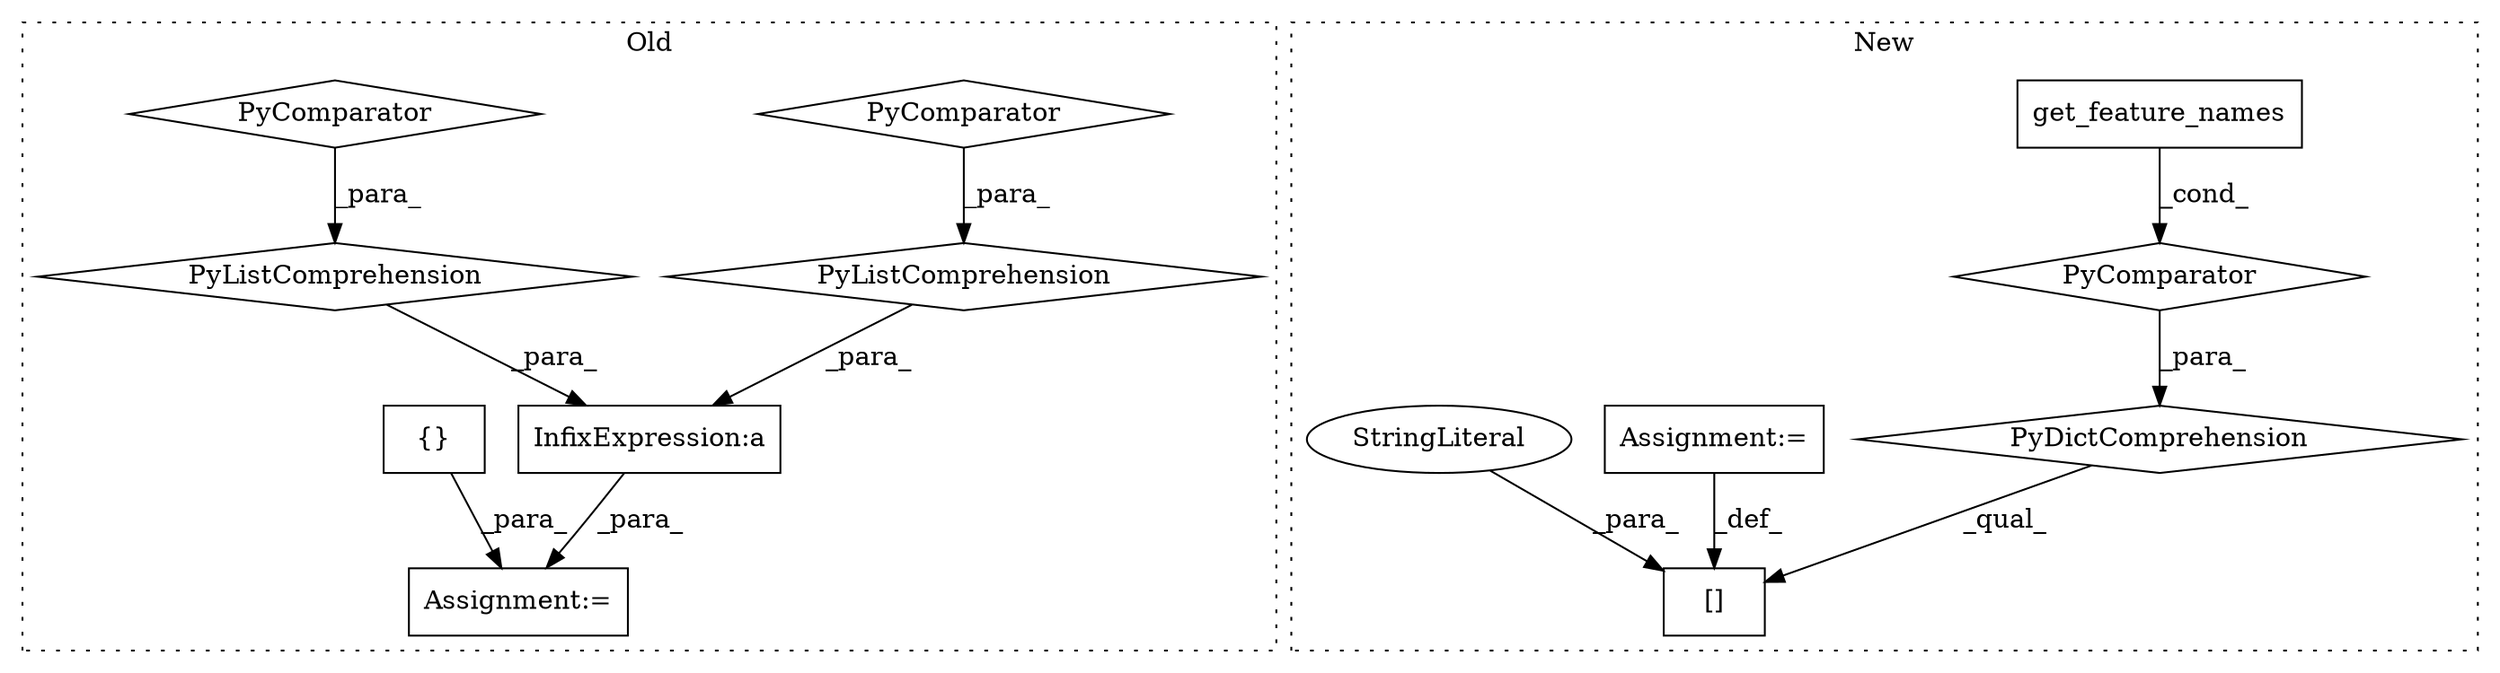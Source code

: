 digraph G {
subgraph cluster0 {
1 [label="PyComparator" a="113" s="2697" l="39" shape="diamond"];
4 [label="InfixExpression:a" a="27" s="2613" l="8" shape="box"];
5 [label="PyComparator" a="113" s="2566" l="39" shape="diamond"];
6 [label="PyListComprehension" a="109" s="2621" l="123" shape="diamond"];
11 [label="Assignment:=" a="7" s="2746" l="2" shape="box"];
12 [label="{}" a="4" s="2757,2769" l="1,1" shape="box"];
13 [label="PyListComprehension" a="109" s="2490" l="123" shape="diamond"];
label = "Old";
style="dotted";
}
subgraph cluster1 {
2 [label="get_feature_names" a="32" s="2336,2369" l="18,1" shape="box"];
3 [label="PyComparator" a="113" s="2326" l="53" shape="diamond"];
7 [label="PyDictComprehension" a="110" s="2241" l="146" shape="diamond"];
8 [label="[]" a="2" s="2387,2402" l="2,1" shape="box"];
9 [label="Assignment:=" a="7" s="2403" l="1" shape="box"];
10 [label="StringLiteral" a="45" s="2389" l="13" shape="ellipse"];
label = "New";
style="dotted";
}
1 -> 6 [label="_para_"];
2 -> 3 [label="_cond_"];
3 -> 7 [label="_para_"];
4 -> 11 [label="_para_"];
5 -> 13 [label="_para_"];
6 -> 4 [label="_para_"];
7 -> 8 [label="_qual_"];
9 -> 8 [label="_def_"];
10 -> 8 [label="_para_"];
12 -> 11 [label="_para_"];
13 -> 4 [label="_para_"];
}